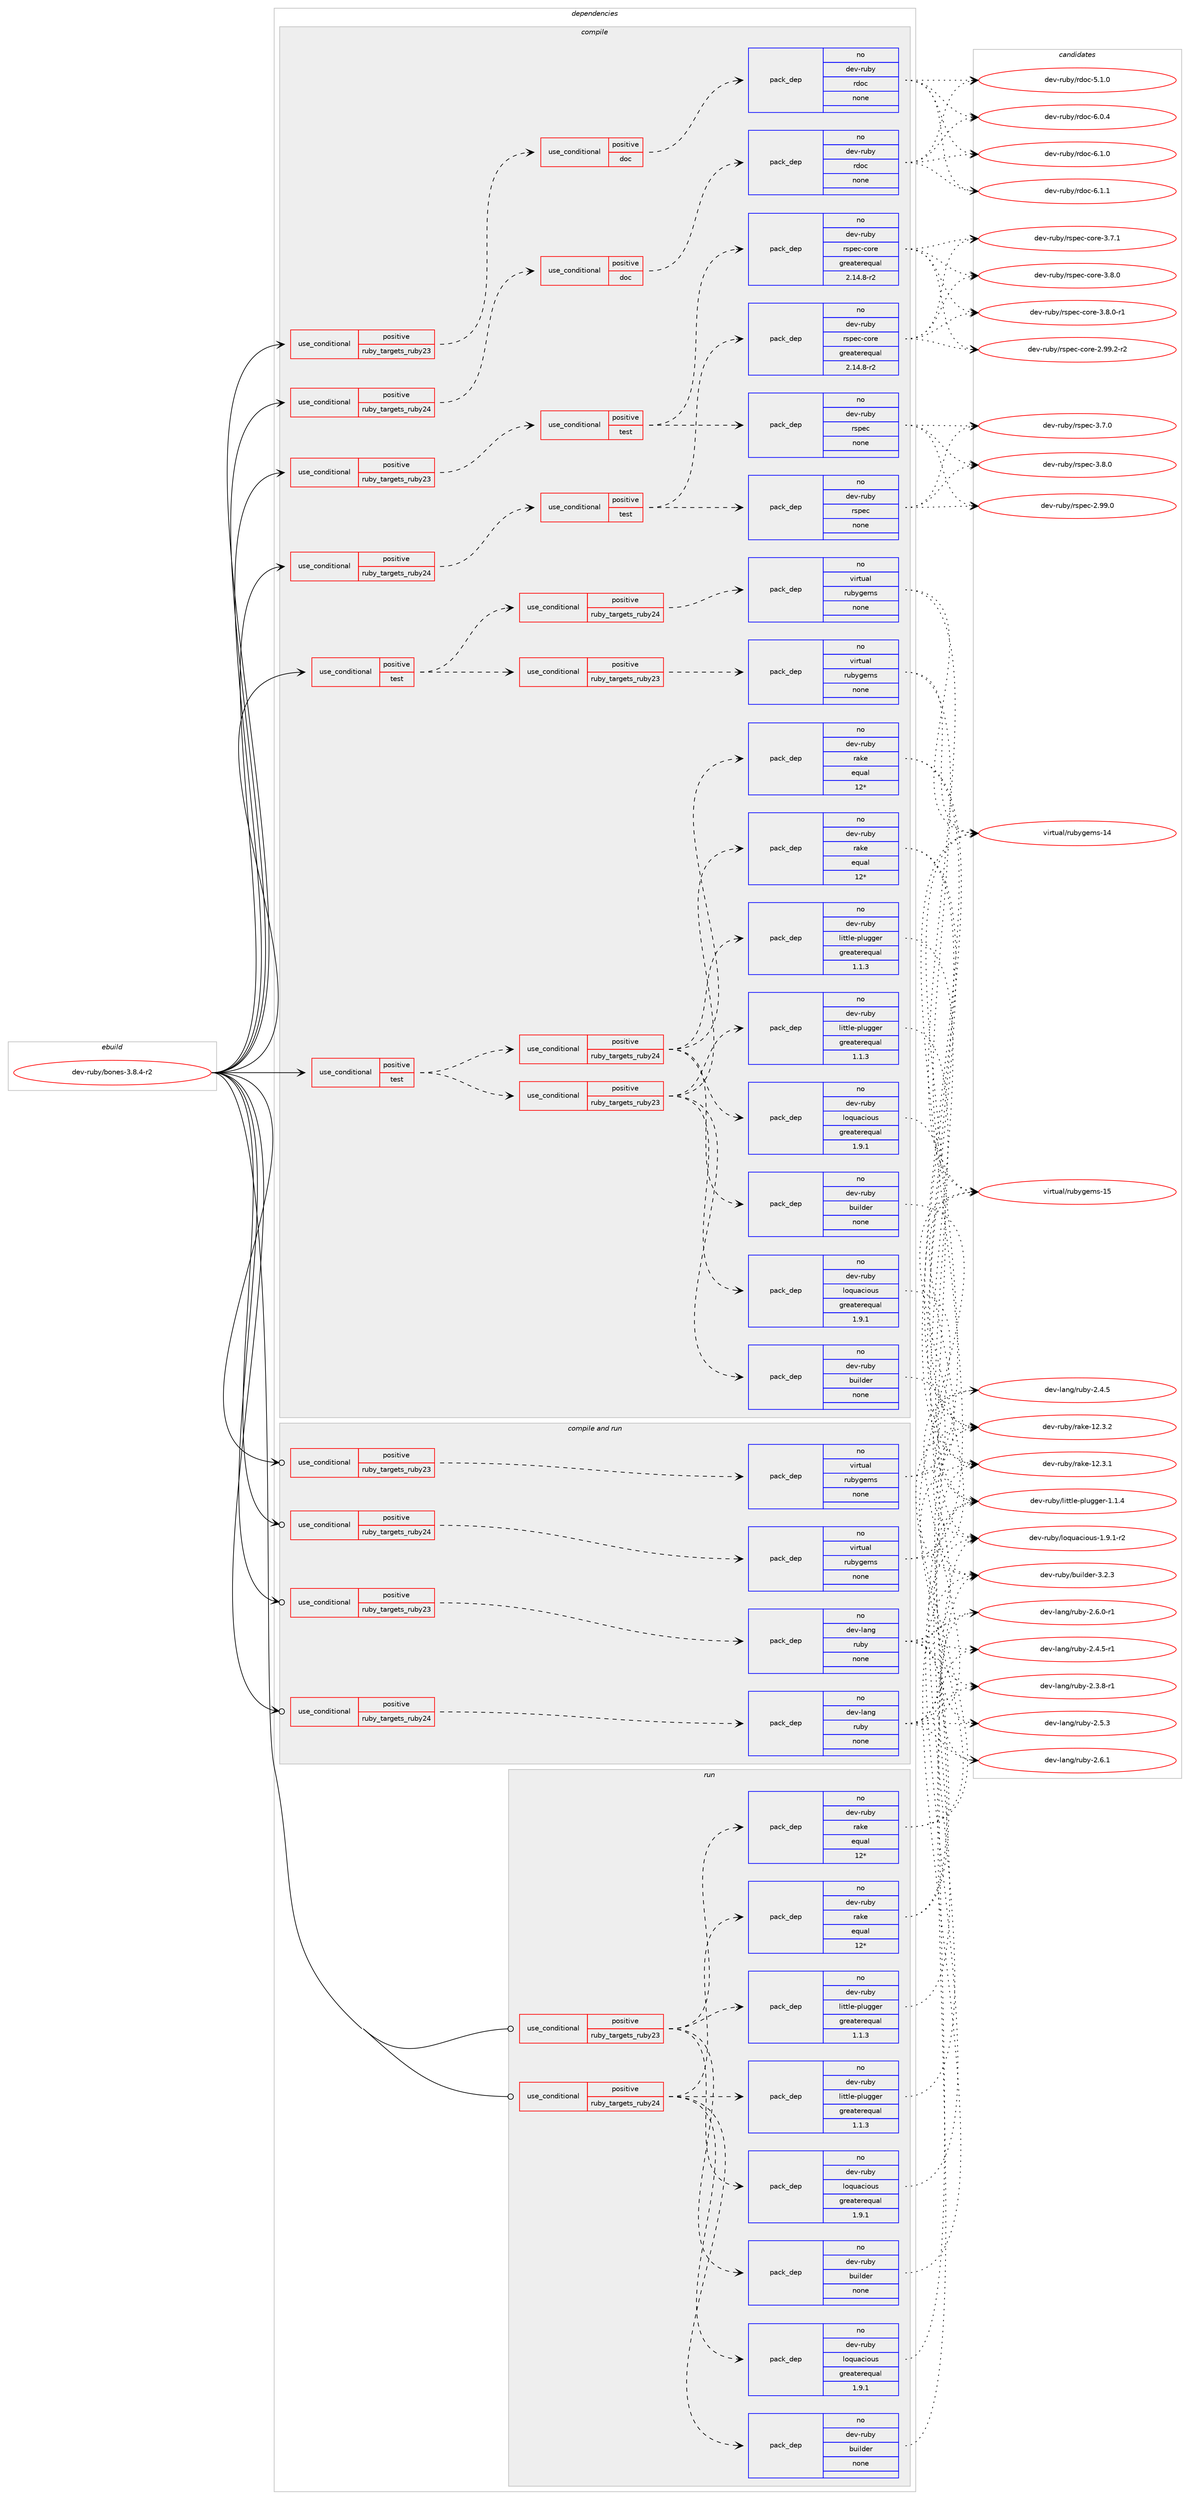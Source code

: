 digraph prolog {

# *************
# Graph options
# *************

newrank=true;
concentrate=true;
compound=true;
graph [rankdir=LR,fontname=Helvetica,fontsize=10,ranksep=1.5];#, ranksep=2.5, nodesep=0.2];
edge  [arrowhead=vee];
node  [fontname=Helvetica,fontsize=10];

# **********
# The ebuild
# **********

subgraph cluster_leftcol {
color=gray;
rank=same;
label=<<i>ebuild</i>>;
id [label="dev-ruby/bones-3.8.4-r2", color=red, width=4, href="../dev-ruby/bones-3.8.4-r2.svg"];
}

# ****************
# The dependencies
# ****************

subgraph cluster_midcol {
color=gray;
label=<<i>dependencies</i>>;
subgraph cluster_compile {
fillcolor="#eeeeee";
style=filled;
label=<<i>compile</i>>;
subgraph cond395116 {
dependency1484235 [label=<<TABLE BORDER="0" CELLBORDER="1" CELLSPACING="0" CELLPADDING="4"><TR><TD ROWSPAN="3" CELLPADDING="10">use_conditional</TD></TR><TR><TD>positive</TD></TR><TR><TD>ruby_targets_ruby23</TD></TR></TABLE>>, shape=none, color=red];
subgraph cond395117 {
dependency1484236 [label=<<TABLE BORDER="0" CELLBORDER="1" CELLSPACING="0" CELLPADDING="4"><TR><TD ROWSPAN="3" CELLPADDING="10">use_conditional</TD></TR><TR><TD>positive</TD></TR><TR><TD>doc</TD></TR></TABLE>>, shape=none, color=red];
subgraph pack1065687 {
dependency1484237 [label=<<TABLE BORDER="0" CELLBORDER="1" CELLSPACING="0" CELLPADDING="4" WIDTH="220"><TR><TD ROWSPAN="6" CELLPADDING="30">pack_dep</TD></TR><TR><TD WIDTH="110">no</TD></TR><TR><TD>dev-ruby</TD></TR><TR><TD>rdoc</TD></TR><TR><TD>none</TD></TR><TR><TD></TD></TR></TABLE>>, shape=none, color=blue];
}
dependency1484236:e -> dependency1484237:w [weight=20,style="dashed",arrowhead="vee"];
}
dependency1484235:e -> dependency1484236:w [weight=20,style="dashed",arrowhead="vee"];
}
id:e -> dependency1484235:w [weight=20,style="solid",arrowhead="vee"];
subgraph cond395118 {
dependency1484238 [label=<<TABLE BORDER="0" CELLBORDER="1" CELLSPACING="0" CELLPADDING="4"><TR><TD ROWSPAN="3" CELLPADDING="10">use_conditional</TD></TR><TR><TD>positive</TD></TR><TR><TD>ruby_targets_ruby23</TD></TR></TABLE>>, shape=none, color=red];
subgraph cond395119 {
dependency1484239 [label=<<TABLE BORDER="0" CELLBORDER="1" CELLSPACING="0" CELLPADDING="4"><TR><TD ROWSPAN="3" CELLPADDING="10">use_conditional</TD></TR><TR><TD>positive</TD></TR><TR><TD>test</TD></TR></TABLE>>, shape=none, color=red];
subgraph pack1065688 {
dependency1484240 [label=<<TABLE BORDER="0" CELLBORDER="1" CELLSPACING="0" CELLPADDING="4" WIDTH="220"><TR><TD ROWSPAN="6" CELLPADDING="30">pack_dep</TD></TR><TR><TD WIDTH="110">no</TD></TR><TR><TD>dev-ruby</TD></TR><TR><TD>rspec</TD></TR><TR><TD>none</TD></TR><TR><TD></TD></TR></TABLE>>, shape=none, color=blue];
}
dependency1484239:e -> dependency1484240:w [weight=20,style="dashed",arrowhead="vee"];
subgraph pack1065689 {
dependency1484241 [label=<<TABLE BORDER="0" CELLBORDER="1" CELLSPACING="0" CELLPADDING="4" WIDTH="220"><TR><TD ROWSPAN="6" CELLPADDING="30">pack_dep</TD></TR><TR><TD WIDTH="110">no</TD></TR><TR><TD>dev-ruby</TD></TR><TR><TD>rspec-core</TD></TR><TR><TD>greaterequal</TD></TR><TR><TD>2.14.8-r2</TD></TR></TABLE>>, shape=none, color=blue];
}
dependency1484239:e -> dependency1484241:w [weight=20,style="dashed",arrowhead="vee"];
}
dependency1484238:e -> dependency1484239:w [weight=20,style="dashed",arrowhead="vee"];
}
id:e -> dependency1484238:w [weight=20,style="solid",arrowhead="vee"];
subgraph cond395120 {
dependency1484242 [label=<<TABLE BORDER="0" CELLBORDER="1" CELLSPACING="0" CELLPADDING="4"><TR><TD ROWSPAN="3" CELLPADDING="10">use_conditional</TD></TR><TR><TD>positive</TD></TR><TR><TD>ruby_targets_ruby24</TD></TR></TABLE>>, shape=none, color=red];
subgraph cond395121 {
dependency1484243 [label=<<TABLE BORDER="0" CELLBORDER="1" CELLSPACING="0" CELLPADDING="4"><TR><TD ROWSPAN="3" CELLPADDING="10">use_conditional</TD></TR><TR><TD>positive</TD></TR><TR><TD>doc</TD></TR></TABLE>>, shape=none, color=red];
subgraph pack1065690 {
dependency1484244 [label=<<TABLE BORDER="0" CELLBORDER="1" CELLSPACING="0" CELLPADDING="4" WIDTH="220"><TR><TD ROWSPAN="6" CELLPADDING="30">pack_dep</TD></TR><TR><TD WIDTH="110">no</TD></TR><TR><TD>dev-ruby</TD></TR><TR><TD>rdoc</TD></TR><TR><TD>none</TD></TR><TR><TD></TD></TR></TABLE>>, shape=none, color=blue];
}
dependency1484243:e -> dependency1484244:w [weight=20,style="dashed",arrowhead="vee"];
}
dependency1484242:e -> dependency1484243:w [weight=20,style="dashed",arrowhead="vee"];
}
id:e -> dependency1484242:w [weight=20,style="solid",arrowhead="vee"];
subgraph cond395122 {
dependency1484245 [label=<<TABLE BORDER="0" CELLBORDER="1" CELLSPACING="0" CELLPADDING="4"><TR><TD ROWSPAN="3" CELLPADDING="10">use_conditional</TD></TR><TR><TD>positive</TD></TR><TR><TD>ruby_targets_ruby24</TD></TR></TABLE>>, shape=none, color=red];
subgraph cond395123 {
dependency1484246 [label=<<TABLE BORDER="0" CELLBORDER="1" CELLSPACING="0" CELLPADDING="4"><TR><TD ROWSPAN="3" CELLPADDING="10">use_conditional</TD></TR><TR><TD>positive</TD></TR><TR><TD>test</TD></TR></TABLE>>, shape=none, color=red];
subgraph pack1065691 {
dependency1484247 [label=<<TABLE BORDER="0" CELLBORDER="1" CELLSPACING="0" CELLPADDING="4" WIDTH="220"><TR><TD ROWSPAN="6" CELLPADDING="30">pack_dep</TD></TR><TR><TD WIDTH="110">no</TD></TR><TR><TD>dev-ruby</TD></TR><TR><TD>rspec</TD></TR><TR><TD>none</TD></TR><TR><TD></TD></TR></TABLE>>, shape=none, color=blue];
}
dependency1484246:e -> dependency1484247:w [weight=20,style="dashed",arrowhead="vee"];
subgraph pack1065692 {
dependency1484248 [label=<<TABLE BORDER="0" CELLBORDER="1" CELLSPACING="0" CELLPADDING="4" WIDTH="220"><TR><TD ROWSPAN="6" CELLPADDING="30">pack_dep</TD></TR><TR><TD WIDTH="110">no</TD></TR><TR><TD>dev-ruby</TD></TR><TR><TD>rspec-core</TD></TR><TR><TD>greaterequal</TD></TR><TR><TD>2.14.8-r2</TD></TR></TABLE>>, shape=none, color=blue];
}
dependency1484246:e -> dependency1484248:w [weight=20,style="dashed",arrowhead="vee"];
}
dependency1484245:e -> dependency1484246:w [weight=20,style="dashed",arrowhead="vee"];
}
id:e -> dependency1484245:w [weight=20,style="solid",arrowhead="vee"];
subgraph cond395124 {
dependency1484249 [label=<<TABLE BORDER="0" CELLBORDER="1" CELLSPACING="0" CELLPADDING="4"><TR><TD ROWSPAN="3" CELLPADDING="10">use_conditional</TD></TR><TR><TD>positive</TD></TR><TR><TD>test</TD></TR></TABLE>>, shape=none, color=red];
subgraph cond395125 {
dependency1484250 [label=<<TABLE BORDER="0" CELLBORDER="1" CELLSPACING="0" CELLPADDING="4"><TR><TD ROWSPAN="3" CELLPADDING="10">use_conditional</TD></TR><TR><TD>positive</TD></TR><TR><TD>ruby_targets_ruby23</TD></TR></TABLE>>, shape=none, color=red];
subgraph pack1065693 {
dependency1484251 [label=<<TABLE BORDER="0" CELLBORDER="1" CELLSPACING="0" CELLPADDING="4" WIDTH="220"><TR><TD ROWSPAN="6" CELLPADDING="30">pack_dep</TD></TR><TR><TD WIDTH="110">no</TD></TR><TR><TD>dev-ruby</TD></TR><TR><TD>builder</TD></TR><TR><TD>none</TD></TR><TR><TD></TD></TR></TABLE>>, shape=none, color=blue];
}
dependency1484250:e -> dependency1484251:w [weight=20,style="dashed",arrowhead="vee"];
subgraph pack1065694 {
dependency1484252 [label=<<TABLE BORDER="0" CELLBORDER="1" CELLSPACING="0" CELLPADDING="4" WIDTH="220"><TR><TD ROWSPAN="6" CELLPADDING="30">pack_dep</TD></TR><TR><TD WIDTH="110">no</TD></TR><TR><TD>dev-ruby</TD></TR><TR><TD>loquacious</TD></TR><TR><TD>greaterequal</TD></TR><TR><TD>1.9.1</TD></TR></TABLE>>, shape=none, color=blue];
}
dependency1484250:e -> dependency1484252:w [weight=20,style="dashed",arrowhead="vee"];
subgraph pack1065695 {
dependency1484253 [label=<<TABLE BORDER="0" CELLBORDER="1" CELLSPACING="0" CELLPADDING="4" WIDTH="220"><TR><TD ROWSPAN="6" CELLPADDING="30">pack_dep</TD></TR><TR><TD WIDTH="110">no</TD></TR><TR><TD>dev-ruby</TD></TR><TR><TD>little-plugger</TD></TR><TR><TD>greaterequal</TD></TR><TR><TD>1.1.3</TD></TR></TABLE>>, shape=none, color=blue];
}
dependency1484250:e -> dependency1484253:w [weight=20,style="dashed",arrowhead="vee"];
subgraph pack1065696 {
dependency1484254 [label=<<TABLE BORDER="0" CELLBORDER="1" CELLSPACING="0" CELLPADDING="4" WIDTH="220"><TR><TD ROWSPAN="6" CELLPADDING="30">pack_dep</TD></TR><TR><TD WIDTH="110">no</TD></TR><TR><TD>dev-ruby</TD></TR><TR><TD>rake</TD></TR><TR><TD>equal</TD></TR><TR><TD>12*</TD></TR></TABLE>>, shape=none, color=blue];
}
dependency1484250:e -> dependency1484254:w [weight=20,style="dashed",arrowhead="vee"];
}
dependency1484249:e -> dependency1484250:w [weight=20,style="dashed",arrowhead="vee"];
subgraph cond395126 {
dependency1484255 [label=<<TABLE BORDER="0" CELLBORDER="1" CELLSPACING="0" CELLPADDING="4"><TR><TD ROWSPAN="3" CELLPADDING="10">use_conditional</TD></TR><TR><TD>positive</TD></TR><TR><TD>ruby_targets_ruby24</TD></TR></TABLE>>, shape=none, color=red];
subgraph pack1065697 {
dependency1484256 [label=<<TABLE BORDER="0" CELLBORDER="1" CELLSPACING="0" CELLPADDING="4" WIDTH="220"><TR><TD ROWSPAN="6" CELLPADDING="30">pack_dep</TD></TR><TR><TD WIDTH="110">no</TD></TR><TR><TD>dev-ruby</TD></TR><TR><TD>builder</TD></TR><TR><TD>none</TD></TR><TR><TD></TD></TR></TABLE>>, shape=none, color=blue];
}
dependency1484255:e -> dependency1484256:w [weight=20,style="dashed",arrowhead="vee"];
subgraph pack1065698 {
dependency1484257 [label=<<TABLE BORDER="0" CELLBORDER="1" CELLSPACING="0" CELLPADDING="4" WIDTH="220"><TR><TD ROWSPAN="6" CELLPADDING="30">pack_dep</TD></TR><TR><TD WIDTH="110">no</TD></TR><TR><TD>dev-ruby</TD></TR><TR><TD>loquacious</TD></TR><TR><TD>greaterequal</TD></TR><TR><TD>1.9.1</TD></TR></TABLE>>, shape=none, color=blue];
}
dependency1484255:e -> dependency1484257:w [weight=20,style="dashed",arrowhead="vee"];
subgraph pack1065699 {
dependency1484258 [label=<<TABLE BORDER="0" CELLBORDER="1" CELLSPACING="0" CELLPADDING="4" WIDTH="220"><TR><TD ROWSPAN="6" CELLPADDING="30">pack_dep</TD></TR><TR><TD WIDTH="110">no</TD></TR><TR><TD>dev-ruby</TD></TR><TR><TD>little-plugger</TD></TR><TR><TD>greaterequal</TD></TR><TR><TD>1.1.3</TD></TR></TABLE>>, shape=none, color=blue];
}
dependency1484255:e -> dependency1484258:w [weight=20,style="dashed",arrowhead="vee"];
subgraph pack1065700 {
dependency1484259 [label=<<TABLE BORDER="0" CELLBORDER="1" CELLSPACING="0" CELLPADDING="4" WIDTH="220"><TR><TD ROWSPAN="6" CELLPADDING="30">pack_dep</TD></TR><TR><TD WIDTH="110">no</TD></TR><TR><TD>dev-ruby</TD></TR><TR><TD>rake</TD></TR><TR><TD>equal</TD></TR><TR><TD>12*</TD></TR></TABLE>>, shape=none, color=blue];
}
dependency1484255:e -> dependency1484259:w [weight=20,style="dashed",arrowhead="vee"];
}
dependency1484249:e -> dependency1484255:w [weight=20,style="dashed",arrowhead="vee"];
}
id:e -> dependency1484249:w [weight=20,style="solid",arrowhead="vee"];
subgraph cond395127 {
dependency1484260 [label=<<TABLE BORDER="0" CELLBORDER="1" CELLSPACING="0" CELLPADDING="4"><TR><TD ROWSPAN="3" CELLPADDING="10">use_conditional</TD></TR><TR><TD>positive</TD></TR><TR><TD>test</TD></TR></TABLE>>, shape=none, color=red];
subgraph cond395128 {
dependency1484261 [label=<<TABLE BORDER="0" CELLBORDER="1" CELLSPACING="0" CELLPADDING="4"><TR><TD ROWSPAN="3" CELLPADDING="10">use_conditional</TD></TR><TR><TD>positive</TD></TR><TR><TD>ruby_targets_ruby23</TD></TR></TABLE>>, shape=none, color=red];
subgraph pack1065701 {
dependency1484262 [label=<<TABLE BORDER="0" CELLBORDER="1" CELLSPACING="0" CELLPADDING="4" WIDTH="220"><TR><TD ROWSPAN="6" CELLPADDING="30">pack_dep</TD></TR><TR><TD WIDTH="110">no</TD></TR><TR><TD>virtual</TD></TR><TR><TD>rubygems</TD></TR><TR><TD>none</TD></TR><TR><TD></TD></TR></TABLE>>, shape=none, color=blue];
}
dependency1484261:e -> dependency1484262:w [weight=20,style="dashed",arrowhead="vee"];
}
dependency1484260:e -> dependency1484261:w [weight=20,style="dashed",arrowhead="vee"];
subgraph cond395129 {
dependency1484263 [label=<<TABLE BORDER="0" CELLBORDER="1" CELLSPACING="0" CELLPADDING="4"><TR><TD ROWSPAN="3" CELLPADDING="10">use_conditional</TD></TR><TR><TD>positive</TD></TR><TR><TD>ruby_targets_ruby24</TD></TR></TABLE>>, shape=none, color=red];
subgraph pack1065702 {
dependency1484264 [label=<<TABLE BORDER="0" CELLBORDER="1" CELLSPACING="0" CELLPADDING="4" WIDTH="220"><TR><TD ROWSPAN="6" CELLPADDING="30">pack_dep</TD></TR><TR><TD WIDTH="110">no</TD></TR><TR><TD>virtual</TD></TR><TR><TD>rubygems</TD></TR><TR><TD>none</TD></TR><TR><TD></TD></TR></TABLE>>, shape=none, color=blue];
}
dependency1484263:e -> dependency1484264:w [weight=20,style="dashed",arrowhead="vee"];
}
dependency1484260:e -> dependency1484263:w [weight=20,style="dashed",arrowhead="vee"];
}
id:e -> dependency1484260:w [weight=20,style="solid",arrowhead="vee"];
}
subgraph cluster_compileandrun {
fillcolor="#eeeeee";
style=filled;
label=<<i>compile and run</i>>;
subgraph cond395130 {
dependency1484265 [label=<<TABLE BORDER="0" CELLBORDER="1" CELLSPACING="0" CELLPADDING="4"><TR><TD ROWSPAN="3" CELLPADDING="10">use_conditional</TD></TR><TR><TD>positive</TD></TR><TR><TD>ruby_targets_ruby23</TD></TR></TABLE>>, shape=none, color=red];
subgraph pack1065703 {
dependency1484266 [label=<<TABLE BORDER="0" CELLBORDER="1" CELLSPACING="0" CELLPADDING="4" WIDTH="220"><TR><TD ROWSPAN="6" CELLPADDING="30">pack_dep</TD></TR><TR><TD WIDTH="110">no</TD></TR><TR><TD>dev-lang</TD></TR><TR><TD>ruby</TD></TR><TR><TD>none</TD></TR><TR><TD></TD></TR></TABLE>>, shape=none, color=blue];
}
dependency1484265:e -> dependency1484266:w [weight=20,style="dashed",arrowhead="vee"];
}
id:e -> dependency1484265:w [weight=20,style="solid",arrowhead="odotvee"];
subgraph cond395131 {
dependency1484267 [label=<<TABLE BORDER="0" CELLBORDER="1" CELLSPACING="0" CELLPADDING="4"><TR><TD ROWSPAN="3" CELLPADDING="10">use_conditional</TD></TR><TR><TD>positive</TD></TR><TR><TD>ruby_targets_ruby23</TD></TR></TABLE>>, shape=none, color=red];
subgraph pack1065704 {
dependency1484268 [label=<<TABLE BORDER="0" CELLBORDER="1" CELLSPACING="0" CELLPADDING="4" WIDTH="220"><TR><TD ROWSPAN="6" CELLPADDING="30">pack_dep</TD></TR><TR><TD WIDTH="110">no</TD></TR><TR><TD>virtual</TD></TR><TR><TD>rubygems</TD></TR><TR><TD>none</TD></TR><TR><TD></TD></TR></TABLE>>, shape=none, color=blue];
}
dependency1484267:e -> dependency1484268:w [weight=20,style="dashed",arrowhead="vee"];
}
id:e -> dependency1484267:w [weight=20,style="solid",arrowhead="odotvee"];
subgraph cond395132 {
dependency1484269 [label=<<TABLE BORDER="0" CELLBORDER="1" CELLSPACING="0" CELLPADDING="4"><TR><TD ROWSPAN="3" CELLPADDING="10">use_conditional</TD></TR><TR><TD>positive</TD></TR><TR><TD>ruby_targets_ruby24</TD></TR></TABLE>>, shape=none, color=red];
subgraph pack1065705 {
dependency1484270 [label=<<TABLE BORDER="0" CELLBORDER="1" CELLSPACING="0" CELLPADDING="4" WIDTH="220"><TR><TD ROWSPAN="6" CELLPADDING="30">pack_dep</TD></TR><TR><TD WIDTH="110">no</TD></TR><TR><TD>dev-lang</TD></TR><TR><TD>ruby</TD></TR><TR><TD>none</TD></TR><TR><TD></TD></TR></TABLE>>, shape=none, color=blue];
}
dependency1484269:e -> dependency1484270:w [weight=20,style="dashed",arrowhead="vee"];
}
id:e -> dependency1484269:w [weight=20,style="solid",arrowhead="odotvee"];
subgraph cond395133 {
dependency1484271 [label=<<TABLE BORDER="0" CELLBORDER="1" CELLSPACING="0" CELLPADDING="4"><TR><TD ROWSPAN="3" CELLPADDING="10">use_conditional</TD></TR><TR><TD>positive</TD></TR><TR><TD>ruby_targets_ruby24</TD></TR></TABLE>>, shape=none, color=red];
subgraph pack1065706 {
dependency1484272 [label=<<TABLE BORDER="0" CELLBORDER="1" CELLSPACING="0" CELLPADDING="4" WIDTH="220"><TR><TD ROWSPAN="6" CELLPADDING="30">pack_dep</TD></TR><TR><TD WIDTH="110">no</TD></TR><TR><TD>virtual</TD></TR><TR><TD>rubygems</TD></TR><TR><TD>none</TD></TR><TR><TD></TD></TR></TABLE>>, shape=none, color=blue];
}
dependency1484271:e -> dependency1484272:w [weight=20,style="dashed",arrowhead="vee"];
}
id:e -> dependency1484271:w [weight=20,style="solid",arrowhead="odotvee"];
}
subgraph cluster_run {
fillcolor="#eeeeee";
style=filled;
label=<<i>run</i>>;
subgraph cond395134 {
dependency1484273 [label=<<TABLE BORDER="0" CELLBORDER="1" CELLSPACING="0" CELLPADDING="4"><TR><TD ROWSPAN="3" CELLPADDING="10">use_conditional</TD></TR><TR><TD>positive</TD></TR><TR><TD>ruby_targets_ruby23</TD></TR></TABLE>>, shape=none, color=red];
subgraph pack1065707 {
dependency1484274 [label=<<TABLE BORDER="0" CELLBORDER="1" CELLSPACING="0" CELLPADDING="4" WIDTH="220"><TR><TD ROWSPAN="6" CELLPADDING="30">pack_dep</TD></TR><TR><TD WIDTH="110">no</TD></TR><TR><TD>dev-ruby</TD></TR><TR><TD>builder</TD></TR><TR><TD>none</TD></TR><TR><TD></TD></TR></TABLE>>, shape=none, color=blue];
}
dependency1484273:e -> dependency1484274:w [weight=20,style="dashed",arrowhead="vee"];
subgraph pack1065708 {
dependency1484275 [label=<<TABLE BORDER="0" CELLBORDER="1" CELLSPACING="0" CELLPADDING="4" WIDTH="220"><TR><TD ROWSPAN="6" CELLPADDING="30">pack_dep</TD></TR><TR><TD WIDTH="110">no</TD></TR><TR><TD>dev-ruby</TD></TR><TR><TD>loquacious</TD></TR><TR><TD>greaterequal</TD></TR><TR><TD>1.9.1</TD></TR></TABLE>>, shape=none, color=blue];
}
dependency1484273:e -> dependency1484275:w [weight=20,style="dashed",arrowhead="vee"];
subgraph pack1065709 {
dependency1484276 [label=<<TABLE BORDER="0" CELLBORDER="1" CELLSPACING="0" CELLPADDING="4" WIDTH="220"><TR><TD ROWSPAN="6" CELLPADDING="30">pack_dep</TD></TR><TR><TD WIDTH="110">no</TD></TR><TR><TD>dev-ruby</TD></TR><TR><TD>little-plugger</TD></TR><TR><TD>greaterequal</TD></TR><TR><TD>1.1.3</TD></TR></TABLE>>, shape=none, color=blue];
}
dependency1484273:e -> dependency1484276:w [weight=20,style="dashed",arrowhead="vee"];
subgraph pack1065710 {
dependency1484277 [label=<<TABLE BORDER="0" CELLBORDER="1" CELLSPACING="0" CELLPADDING="4" WIDTH="220"><TR><TD ROWSPAN="6" CELLPADDING="30">pack_dep</TD></TR><TR><TD WIDTH="110">no</TD></TR><TR><TD>dev-ruby</TD></TR><TR><TD>rake</TD></TR><TR><TD>equal</TD></TR><TR><TD>12*</TD></TR></TABLE>>, shape=none, color=blue];
}
dependency1484273:e -> dependency1484277:w [weight=20,style="dashed",arrowhead="vee"];
}
id:e -> dependency1484273:w [weight=20,style="solid",arrowhead="odot"];
subgraph cond395135 {
dependency1484278 [label=<<TABLE BORDER="0" CELLBORDER="1" CELLSPACING="0" CELLPADDING="4"><TR><TD ROWSPAN="3" CELLPADDING="10">use_conditional</TD></TR><TR><TD>positive</TD></TR><TR><TD>ruby_targets_ruby24</TD></TR></TABLE>>, shape=none, color=red];
subgraph pack1065711 {
dependency1484279 [label=<<TABLE BORDER="0" CELLBORDER="1" CELLSPACING="0" CELLPADDING="4" WIDTH="220"><TR><TD ROWSPAN="6" CELLPADDING="30">pack_dep</TD></TR><TR><TD WIDTH="110">no</TD></TR><TR><TD>dev-ruby</TD></TR><TR><TD>builder</TD></TR><TR><TD>none</TD></TR><TR><TD></TD></TR></TABLE>>, shape=none, color=blue];
}
dependency1484278:e -> dependency1484279:w [weight=20,style="dashed",arrowhead="vee"];
subgraph pack1065712 {
dependency1484280 [label=<<TABLE BORDER="0" CELLBORDER="1" CELLSPACING="0" CELLPADDING="4" WIDTH="220"><TR><TD ROWSPAN="6" CELLPADDING="30">pack_dep</TD></TR><TR><TD WIDTH="110">no</TD></TR><TR><TD>dev-ruby</TD></TR><TR><TD>loquacious</TD></TR><TR><TD>greaterequal</TD></TR><TR><TD>1.9.1</TD></TR></TABLE>>, shape=none, color=blue];
}
dependency1484278:e -> dependency1484280:w [weight=20,style="dashed",arrowhead="vee"];
subgraph pack1065713 {
dependency1484281 [label=<<TABLE BORDER="0" CELLBORDER="1" CELLSPACING="0" CELLPADDING="4" WIDTH="220"><TR><TD ROWSPAN="6" CELLPADDING="30">pack_dep</TD></TR><TR><TD WIDTH="110">no</TD></TR><TR><TD>dev-ruby</TD></TR><TR><TD>little-plugger</TD></TR><TR><TD>greaterequal</TD></TR><TR><TD>1.1.3</TD></TR></TABLE>>, shape=none, color=blue];
}
dependency1484278:e -> dependency1484281:w [weight=20,style="dashed",arrowhead="vee"];
subgraph pack1065714 {
dependency1484282 [label=<<TABLE BORDER="0" CELLBORDER="1" CELLSPACING="0" CELLPADDING="4" WIDTH="220"><TR><TD ROWSPAN="6" CELLPADDING="30">pack_dep</TD></TR><TR><TD WIDTH="110">no</TD></TR><TR><TD>dev-ruby</TD></TR><TR><TD>rake</TD></TR><TR><TD>equal</TD></TR><TR><TD>12*</TD></TR></TABLE>>, shape=none, color=blue];
}
dependency1484278:e -> dependency1484282:w [weight=20,style="dashed",arrowhead="vee"];
}
id:e -> dependency1484278:w [weight=20,style="solid",arrowhead="odot"];
}
}

# **************
# The candidates
# **************

subgraph cluster_choices {
rank=same;
color=gray;
label=<<i>candidates</i>>;

subgraph choice1065687 {
color=black;
nodesep=1;
choice10010111845114117981214711410011199455346494648 [label="dev-ruby/rdoc-5.1.0", color=red, width=4,href="../dev-ruby/rdoc-5.1.0.svg"];
choice10010111845114117981214711410011199455446484652 [label="dev-ruby/rdoc-6.0.4", color=red, width=4,href="../dev-ruby/rdoc-6.0.4.svg"];
choice10010111845114117981214711410011199455446494648 [label="dev-ruby/rdoc-6.1.0", color=red, width=4,href="../dev-ruby/rdoc-6.1.0.svg"];
choice10010111845114117981214711410011199455446494649 [label="dev-ruby/rdoc-6.1.1", color=red, width=4,href="../dev-ruby/rdoc-6.1.1.svg"];
dependency1484237:e -> choice10010111845114117981214711410011199455346494648:w [style=dotted,weight="100"];
dependency1484237:e -> choice10010111845114117981214711410011199455446484652:w [style=dotted,weight="100"];
dependency1484237:e -> choice10010111845114117981214711410011199455446494648:w [style=dotted,weight="100"];
dependency1484237:e -> choice10010111845114117981214711410011199455446494649:w [style=dotted,weight="100"];
}
subgraph choice1065688 {
color=black;
nodesep=1;
choice1001011184511411798121471141151121019945504657574648 [label="dev-ruby/rspec-2.99.0", color=red, width=4,href="../dev-ruby/rspec-2.99.0.svg"];
choice10010111845114117981214711411511210199455146554648 [label="dev-ruby/rspec-3.7.0", color=red, width=4,href="../dev-ruby/rspec-3.7.0.svg"];
choice10010111845114117981214711411511210199455146564648 [label="dev-ruby/rspec-3.8.0", color=red, width=4,href="../dev-ruby/rspec-3.8.0.svg"];
dependency1484240:e -> choice1001011184511411798121471141151121019945504657574648:w [style=dotted,weight="100"];
dependency1484240:e -> choice10010111845114117981214711411511210199455146554648:w [style=dotted,weight="100"];
dependency1484240:e -> choice10010111845114117981214711411511210199455146564648:w [style=dotted,weight="100"];
}
subgraph choice1065689 {
color=black;
nodesep=1;
choice100101118451141179812147114115112101994599111114101455046575746504511450 [label="dev-ruby/rspec-core-2.99.2-r2", color=red, width=4,href="../dev-ruby/rspec-core-2.99.2-r2.svg"];
choice100101118451141179812147114115112101994599111114101455146554649 [label="dev-ruby/rspec-core-3.7.1", color=red, width=4,href="../dev-ruby/rspec-core-3.7.1.svg"];
choice100101118451141179812147114115112101994599111114101455146564648 [label="dev-ruby/rspec-core-3.8.0", color=red, width=4,href="../dev-ruby/rspec-core-3.8.0.svg"];
choice1001011184511411798121471141151121019945991111141014551465646484511449 [label="dev-ruby/rspec-core-3.8.0-r1", color=red, width=4,href="../dev-ruby/rspec-core-3.8.0-r1.svg"];
dependency1484241:e -> choice100101118451141179812147114115112101994599111114101455046575746504511450:w [style=dotted,weight="100"];
dependency1484241:e -> choice100101118451141179812147114115112101994599111114101455146554649:w [style=dotted,weight="100"];
dependency1484241:e -> choice100101118451141179812147114115112101994599111114101455146564648:w [style=dotted,weight="100"];
dependency1484241:e -> choice1001011184511411798121471141151121019945991111141014551465646484511449:w [style=dotted,weight="100"];
}
subgraph choice1065690 {
color=black;
nodesep=1;
choice10010111845114117981214711410011199455346494648 [label="dev-ruby/rdoc-5.1.0", color=red, width=4,href="../dev-ruby/rdoc-5.1.0.svg"];
choice10010111845114117981214711410011199455446484652 [label="dev-ruby/rdoc-6.0.4", color=red, width=4,href="../dev-ruby/rdoc-6.0.4.svg"];
choice10010111845114117981214711410011199455446494648 [label="dev-ruby/rdoc-6.1.0", color=red, width=4,href="../dev-ruby/rdoc-6.1.0.svg"];
choice10010111845114117981214711410011199455446494649 [label="dev-ruby/rdoc-6.1.1", color=red, width=4,href="../dev-ruby/rdoc-6.1.1.svg"];
dependency1484244:e -> choice10010111845114117981214711410011199455346494648:w [style=dotted,weight="100"];
dependency1484244:e -> choice10010111845114117981214711410011199455446484652:w [style=dotted,weight="100"];
dependency1484244:e -> choice10010111845114117981214711410011199455446494648:w [style=dotted,weight="100"];
dependency1484244:e -> choice10010111845114117981214711410011199455446494649:w [style=dotted,weight="100"];
}
subgraph choice1065691 {
color=black;
nodesep=1;
choice1001011184511411798121471141151121019945504657574648 [label="dev-ruby/rspec-2.99.0", color=red, width=4,href="../dev-ruby/rspec-2.99.0.svg"];
choice10010111845114117981214711411511210199455146554648 [label="dev-ruby/rspec-3.7.0", color=red, width=4,href="../dev-ruby/rspec-3.7.0.svg"];
choice10010111845114117981214711411511210199455146564648 [label="dev-ruby/rspec-3.8.0", color=red, width=4,href="../dev-ruby/rspec-3.8.0.svg"];
dependency1484247:e -> choice1001011184511411798121471141151121019945504657574648:w [style=dotted,weight="100"];
dependency1484247:e -> choice10010111845114117981214711411511210199455146554648:w [style=dotted,weight="100"];
dependency1484247:e -> choice10010111845114117981214711411511210199455146564648:w [style=dotted,weight="100"];
}
subgraph choice1065692 {
color=black;
nodesep=1;
choice100101118451141179812147114115112101994599111114101455046575746504511450 [label="dev-ruby/rspec-core-2.99.2-r2", color=red, width=4,href="../dev-ruby/rspec-core-2.99.2-r2.svg"];
choice100101118451141179812147114115112101994599111114101455146554649 [label="dev-ruby/rspec-core-3.7.1", color=red, width=4,href="../dev-ruby/rspec-core-3.7.1.svg"];
choice100101118451141179812147114115112101994599111114101455146564648 [label="dev-ruby/rspec-core-3.8.0", color=red, width=4,href="../dev-ruby/rspec-core-3.8.0.svg"];
choice1001011184511411798121471141151121019945991111141014551465646484511449 [label="dev-ruby/rspec-core-3.8.0-r1", color=red, width=4,href="../dev-ruby/rspec-core-3.8.0-r1.svg"];
dependency1484248:e -> choice100101118451141179812147114115112101994599111114101455046575746504511450:w [style=dotted,weight="100"];
dependency1484248:e -> choice100101118451141179812147114115112101994599111114101455146554649:w [style=dotted,weight="100"];
dependency1484248:e -> choice100101118451141179812147114115112101994599111114101455146564648:w [style=dotted,weight="100"];
dependency1484248:e -> choice1001011184511411798121471141151121019945991111141014551465646484511449:w [style=dotted,weight="100"];
}
subgraph choice1065693 {
color=black;
nodesep=1;
choice10010111845114117981214798117105108100101114455146504651 [label="dev-ruby/builder-3.2.3", color=red, width=4,href="../dev-ruby/builder-3.2.3.svg"];
dependency1484251:e -> choice10010111845114117981214798117105108100101114455146504651:w [style=dotted,weight="100"];
}
subgraph choice1065694 {
color=black;
nodesep=1;
choice10010111845114117981214710811111311797991051111171154549465746494511450 [label="dev-ruby/loquacious-1.9.1-r2", color=red, width=4,href="../dev-ruby/loquacious-1.9.1-r2.svg"];
dependency1484252:e -> choice10010111845114117981214710811111311797991051111171154549465746494511450:w [style=dotted,weight="100"];
}
subgraph choice1065695 {
color=black;
nodesep=1;
choice10010111845114117981214710810511611610810145112108117103103101114454946494652 [label="dev-ruby/little-plugger-1.1.4", color=red, width=4,href="../dev-ruby/little-plugger-1.1.4.svg"];
dependency1484253:e -> choice10010111845114117981214710810511611610810145112108117103103101114454946494652:w [style=dotted,weight="100"];
}
subgraph choice1065696 {
color=black;
nodesep=1;
choice1001011184511411798121471149710710145495046514649 [label="dev-ruby/rake-12.3.1", color=red, width=4,href="../dev-ruby/rake-12.3.1.svg"];
choice1001011184511411798121471149710710145495046514650 [label="dev-ruby/rake-12.3.2", color=red, width=4,href="../dev-ruby/rake-12.3.2.svg"];
dependency1484254:e -> choice1001011184511411798121471149710710145495046514649:w [style=dotted,weight="100"];
dependency1484254:e -> choice1001011184511411798121471149710710145495046514650:w [style=dotted,weight="100"];
}
subgraph choice1065697 {
color=black;
nodesep=1;
choice10010111845114117981214798117105108100101114455146504651 [label="dev-ruby/builder-3.2.3", color=red, width=4,href="../dev-ruby/builder-3.2.3.svg"];
dependency1484256:e -> choice10010111845114117981214798117105108100101114455146504651:w [style=dotted,weight="100"];
}
subgraph choice1065698 {
color=black;
nodesep=1;
choice10010111845114117981214710811111311797991051111171154549465746494511450 [label="dev-ruby/loquacious-1.9.1-r2", color=red, width=4,href="../dev-ruby/loquacious-1.9.1-r2.svg"];
dependency1484257:e -> choice10010111845114117981214710811111311797991051111171154549465746494511450:w [style=dotted,weight="100"];
}
subgraph choice1065699 {
color=black;
nodesep=1;
choice10010111845114117981214710810511611610810145112108117103103101114454946494652 [label="dev-ruby/little-plugger-1.1.4", color=red, width=4,href="../dev-ruby/little-plugger-1.1.4.svg"];
dependency1484258:e -> choice10010111845114117981214710810511611610810145112108117103103101114454946494652:w [style=dotted,weight="100"];
}
subgraph choice1065700 {
color=black;
nodesep=1;
choice1001011184511411798121471149710710145495046514649 [label="dev-ruby/rake-12.3.1", color=red, width=4,href="../dev-ruby/rake-12.3.1.svg"];
choice1001011184511411798121471149710710145495046514650 [label="dev-ruby/rake-12.3.2", color=red, width=4,href="../dev-ruby/rake-12.3.2.svg"];
dependency1484259:e -> choice1001011184511411798121471149710710145495046514649:w [style=dotted,weight="100"];
dependency1484259:e -> choice1001011184511411798121471149710710145495046514650:w [style=dotted,weight="100"];
}
subgraph choice1065701 {
color=black;
nodesep=1;
choice118105114116117971084711411798121103101109115454952 [label="virtual/rubygems-14", color=red, width=4,href="../virtual/rubygems-14.svg"];
choice118105114116117971084711411798121103101109115454953 [label="virtual/rubygems-15", color=red, width=4,href="../virtual/rubygems-15.svg"];
dependency1484262:e -> choice118105114116117971084711411798121103101109115454952:w [style=dotted,weight="100"];
dependency1484262:e -> choice118105114116117971084711411798121103101109115454953:w [style=dotted,weight="100"];
}
subgraph choice1065702 {
color=black;
nodesep=1;
choice118105114116117971084711411798121103101109115454952 [label="virtual/rubygems-14", color=red, width=4,href="../virtual/rubygems-14.svg"];
choice118105114116117971084711411798121103101109115454953 [label="virtual/rubygems-15", color=red, width=4,href="../virtual/rubygems-15.svg"];
dependency1484264:e -> choice118105114116117971084711411798121103101109115454952:w [style=dotted,weight="100"];
dependency1484264:e -> choice118105114116117971084711411798121103101109115454953:w [style=dotted,weight="100"];
}
subgraph choice1065703 {
color=black;
nodesep=1;
choice100101118451089711010347114117981214550465146564511449 [label="dev-lang/ruby-2.3.8-r1", color=red, width=4,href="../dev-lang/ruby-2.3.8-r1.svg"];
choice10010111845108971101034711411798121455046524653 [label="dev-lang/ruby-2.4.5", color=red, width=4,href="../dev-lang/ruby-2.4.5.svg"];
choice100101118451089711010347114117981214550465246534511449 [label="dev-lang/ruby-2.4.5-r1", color=red, width=4,href="../dev-lang/ruby-2.4.5-r1.svg"];
choice10010111845108971101034711411798121455046534651 [label="dev-lang/ruby-2.5.3", color=red, width=4,href="../dev-lang/ruby-2.5.3.svg"];
choice100101118451089711010347114117981214550465446484511449 [label="dev-lang/ruby-2.6.0-r1", color=red, width=4,href="../dev-lang/ruby-2.6.0-r1.svg"];
choice10010111845108971101034711411798121455046544649 [label="dev-lang/ruby-2.6.1", color=red, width=4,href="../dev-lang/ruby-2.6.1.svg"];
dependency1484266:e -> choice100101118451089711010347114117981214550465146564511449:w [style=dotted,weight="100"];
dependency1484266:e -> choice10010111845108971101034711411798121455046524653:w [style=dotted,weight="100"];
dependency1484266:e -> choice100101118451089711010347114117981214550465246534511449:w [style=dotted,weight="100"];
dependency1484266:e -> choice10010111845108971101034711411798121455046534651:w [style=dotted,weight="100"];
dependency1484266:e -> choice100101118451089711010347114117981214550465446484511449:w [style=dotted,weight="100"];
dependency1484266:e -> choice10010111845108971101034711411798121455046544649:w [style=dotted,weight="100"];
}
subgraph choice1065704 {
color=black;
nodesep=1;
choice118105114116117971084711411798121103101109115454952 [label="virtual/rubygems-14", color=red, width=4,href="../virtual/rubygems-14.svg"];
choice118105114116117971084711411798121103101109115454953 [label="virtual/rubygems-15", color=red, width=4,href="../virtual/rubygems-15.svg"];
dependency1484268:e -> choice118105114116117971084711411798121103101109115454952:w [style=dotted,weight="100"];
dependency1484268:e -> choice118105114116117971084711411798121103101109115454953:w [style=dotted,weight="100"];
}
subgraph choice1065705 {
color=black;
nodesep=1;
choice100101118451089711010347114117981214550465146564511449 [label="dev-lang/ruby-2.3.8-r1", color=red, width=4,href="../dev-lang/ruby-2.3.8-r1.svg"];
choice10010111845108971101034711411798121455046524653 [label="dev-lang/ruby-2.4.5", color=red, width=4,href="../dev-lang/ruby-2.4.5.svg"];
choice100101118451089711010347114117981214550465246534511449 [label="dev-lang/ruby-2.4.5-r1", color=red, width=4,href="../dev-lang/ruby-2.4.5-r1.svg"];
choice10010111845108971101034711411798121455046534651 [label="dev-lang/ruby-2.5.3", color=red, width=4,href="../dev-lang/ruby-2.5.3.svg"];
choice100101118451089711010347114117981214550465446484511449 [label="dev-lang/ruby-2.6.0-r1", color=red, width=4,href="../dev-lang/ruby-2.6.0-r1.svg"];
choice10010111845108971101034711411798121455046544649 [label="dev-lang/ruby-2.6.1", color=red, width=4,href="../dev-lang/ruby-2.6.1.svg"];
dependency1484270:e -> choice100101118451089711010347114117981214550465146564511449:w [style=dotted,weight="100"];
dependency1484270:e -> choice10010111845108971101034711411798121455046524653:w [style=dotted,weight="100"];
dependency1484270:e -> choice100101118451089711010347114117981214550465246534511449:w [style=dotted,weight="100"];
dependency1484270:e -> choice10010111845108971101034711411798121455046534651:w [style=dotted,weight="100"];
dependency1484270:e -> choice100101118451089711010347114117981214550465446484511449:w [style=dotted,weight="100"];
dependency1484270:e -> choice10010111845108971101034711411798121455046544649:w [style=dotted,weight="100"];
}
subgraph choice1065706 {
color=black;
nodesep=1;
choice118105114116117971084711411798121103101109115454952 [label="virtual/rubygems-14", color=red, width=4,href="../virtual/rubygems-14.svg"];
choice118105114116117971084711411798121103101109115454953 [label="virtual/rubygems-15", color=red, width=4,href="../virtual/rubygems-15.svg"];
dependency1484272:e -> choice118105114116117971084711411798121103101109115454952:w [style=dotted,weight="100"];
dependency1484272:e -> choice118105114116117971084711411798121103101109115454953:w [style=dotted,weight="100"];
}
subgraph choice1065707 {
color=black;
nodesep=1;
choice10010111845114117981214798117105108100101114455146504651 [label="dev-ruby/builder-3.2.3", color=red, width=4,href="../dev-ruby/builder-3.2.3.svg"];
dependency1484274:e -> choice10010111845114117981214798117105108100101114455146504651:w [style=dotted,weight="100"];
}
subgraph choice1065708 {
color=black;
nodesep=1;
choice10010111845114117981214710811111311797991051111171154549465746494511450 [label="dev-ruby/loquacious-1.9.1-r2", color=red, width=4,href="../dev-ruby/loquacious-1.9.1-r2.svg"];
dependency1484275:e -> choice10010111845114117981214710811111311797991051111171154549465746494511450:w [style=dotted,weight="100"];
}
subgraph choice1065709 {
color=black;
nodesep=1;
choice10010111845114117981214710810511611610810145112108117103103101114454946494652 [label="dev-ruby/little-plugger-1.1.4", color=red, width=4,href="../dev-ruby/little-plugger-1.1.4.svg"];
dependency1484276:e -> choice10010111845114117981214710810511611610810145112108117103103101114454946494652:w [style=dotted,weight="100"];
}
subgraph choice1065710 {
color=black;
nodesep=1;
choice1001011184511411798121471149710710145495046514649 [label="dev-ruby/rake-12.3.1", color=red, width=4,href="../dev-ruby/rake-12.3.1.svg"];
choice1001011184511411798121471149710710145495046514650 [label="dev-ruby/rake-12.3.2", color=red, width=4,href="../dev-ruby/rake-12.3.2.svg"];
dependency1484277:e -> choice1001011184511411798121471149710710145495046514649:w [style=dotted,weight="100"];
dependency1484277:e -> choice1001011184511411798121471149710710145495046514650:w [style=dotted,weight="100"];
}
subgraph choice1065711 {
color=black;
nodesep=1;
choice10010111845114117981214798117105108100101114455146504651 [label="dev-ruby/builder-3.2.3", color=red, width=4,href="../dev-ruby/builder-3.2.3.svg"];
dependency1484279:e -> choice10010111845114117981214798117105108100101114455146504651:w [style=dotted,weight="100"];
}
subgraph choice1065712 {
color=black;
nodesep=1;
choice10010111845114117981214710811111311797991051111171154549465746494511450 [label="dev-ruby/loquacious-1.9.1-r2", color=red, width=4,href="../dev-ruby/loquacious-1.9.1-r2.svg"];
dependency1484280:e -> choice10010111845114117981214710811111311797991051111171154549465746494511450:w [style=dotted,weight="100"];
}
subgraph choice1065713 {
color=black;
nodesep=1;
choice10010111845114117981214710810511611610810145112108117103103101114454946494652 [label="dev-ruby/little-plugger-1.1.4", color=red, width=4,href="../dev-ruby/little-plugger-1.1.4.svg"];
dependency1484281:e -> choice10010111845114117981214710810511611610810145112108117103103101114454946494652:w [style=dotted,weight="100"];
}
subgraph choice1065714 {
color=black;
nodesep=1;
choice1001011184511411798121471149710710145495046514649 [label="dev-ruby/rake-12.3.1", color=red, width=4,href="../dev-ruby/rake-12.3.1.svg"];
choice1001011184511411798121471149710710145495046514650 [label="dev-ruby/rake-12.3.2", color=red, width=4,href="../dev-ruby/rake-12.3.2.svg"];
dependency1484282:e -> choice1001011184511411798121471149710710145495046514649:w [style=dotted,weight="100"];
dependency1484282:e -> choice1001011184511411798121471149710710145495046514650:w [style=dotted,weight="100"];
}
}

}
